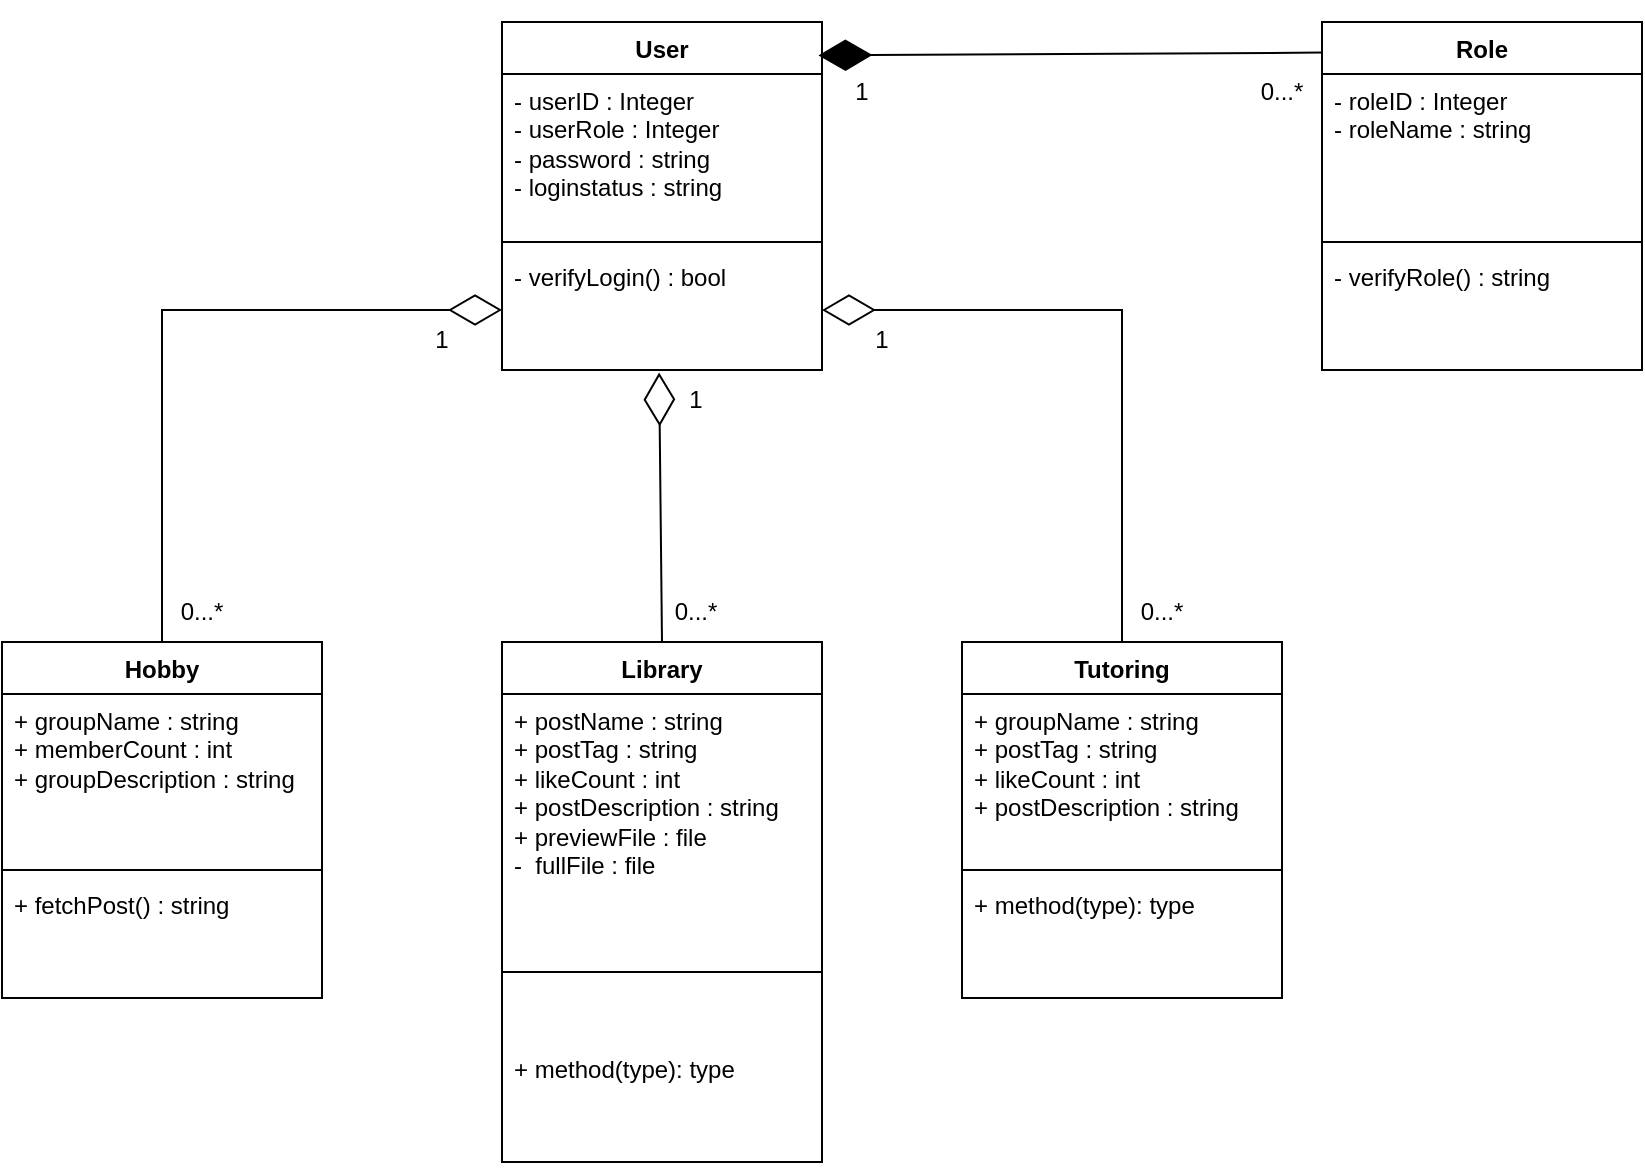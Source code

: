 <mxfile version="22.1.18" type="github">
  <diagram id="C5RBs43oDa-KdzZeNtuy" name="Page-1">
    <mxGraphModel dx="1593" dy="700" grid="1" gridSize="10" guides="1" tooltips="1" connect="1" arrows="1" fold="1" page="1" pageScale="1" pageWidth="1654" pageHeight="1169" background="none" math="0" shadow="0">
      <root>
        <mxCell id="WIyWlLk6GJQsqaUBKTNV-0" />
        <mxCell id="WIyWlLk6GJQsqaUBKTNV-1" parent="WIyWlLk6GJQsqaUBKTNV-0" />
        <mxCell id="5HFoWEPTtmGv_rLIq5a8-11" value="Hobby" style="swimlane;fontStyle=1;align=center;verticalAlign=top;childLayout=stackLayout;horizontal=1;startSize=26;horizontalStack=0;resizeParent=1;resizeParentMax=0;resizeLast=0;collapsible=1;marginBottom=0;whiteSpace=wrap;html=1;" vertex="1" parent="WIyWlLk6GJQsqaUBKTNV-1">
          <mxGeometry x="510" y="410" width="160" height="178" as="geometry" />
        </mxCell>
        <mxCell id="5HFoWEPTtmGv_rLIq5a8-12" value="+ groupName : string&lt;br style=&quot;border-color: var(--border-color); padding: 0px; margin: 0px;&quot;&gt;+ memberCount : int&lt;br style=&quot;border-color: var(--border-color); padding: 0px; margin: 0px;&quot;&gt;+ groupDescription : string&lt;div style=&quot;border-color: var(--border-color); padding: 0px; margin: 0px;&quot;&gt;&lt;br style=&quot;border-color: var(--border-color); padding: 0px; margin: 0px;&quot;&gt;&lt;/div&gt;" style="text;strokeColor=none;fillColor=none;align=left;verticalAlign=top;spacingLeft=4;spacingRight=4;overflow=hidden;rotatable=0;points=[[0,0.5],[1,0.5]];portConstraint=eastwest;whiteSpace=wrap;html=1;" vertex="1" parent="5HFoWEPTtmGv_rLIq5a8-11">
          <mxGeometry y="26" width="160" height="84" as="geometry" />
        </mxCell>
        <mxCell id="5HFoWEPTtmGv_rLIq5a8-13" value="" style="line;strokeWidth=1;fillColor=none;align=left;verticalAlign=middle;spacingTop=-1;spacingLeft=3;spacingRight=3;rotatable=0;labelPosition=right;points=[];portConstraint=eastwest;strokeColor=inherit;" vertex="1" parent="5HFoWEPTtmGv_rLIq5a8-11">
          <mxGeometry y="110" width="160" height="8" as="geometry" />
        </mxCell>
        <mxCell id="5HFoWEPTtmGv_rLIq5a8-14" value="+ fetchPost() : string" style="text;strokeColor=none;fillColor=none;align=left;verticalAlign=top;spacingLeft=4;spacingRight=4;overflow=hidden;rotatable=0;points=[[0,0.5],[1,0.5]];portConstraint=eastwest;whiteSpace=wrap;html=1;" vertex="1" parent="5HFoWEPTtmGv_rLIq5a8-11">
          <mxGeometry y="118" width="160" height="60" as="geometry" />
        </mxCell>
        <mxCell id="5HFoWEPTtmGv_rLIq5a8-15" value="Library" style="swimlane;fontStyle=1;align=center;verticalAlign=top;childLayout=stackLayout;horizontal=1;startSize=26;horizontalStack=0;resizeParent=1;resizeParentMax=0;resizeLast=0;collapsible=1;marginBottom=0;whiteSpace=wrap;html=1;" vertex="1" parent="WIyWlLk6GJQsqaUBKTNV-1">
          <mxGeometry x="760" y="410" width="160" height="260" as="geometry" />
        </mxCell>
        <mxCell id="5HFoWEPTtmGv_rLIq5a8-16" value="+ postName : string&lt;br&gt;+ postTag : string&lt;br style=&quot;border-color: var(--border-color); padding: 0px; margin: 0px;&quot;&gt;+ likeCount : int&lt;br style=&quot;border-color: var(--border-color); padding: 0px; margin: 0px;&quot;&gt;+ postDescription : string&lt;div style=&quot;border-color: var(--border-color); padding: 0px; margin: 0px;&quot;&gt;+ previewFile : file&lt;/div&gt;&lt;div style=&quot;border-color: var(--border-color); padding: 0px; margin: 0px;&quot;&gt;-&amp;nbsp; fullFile : file&lt;/div&gt;" style="text;strokeColor=none;fillColor=none;align=left;verticalAlign=top;spacingLeft=4;spacingRight=4;overflow=hidden;rotatable=0;points=[[0,0.5],[1,0.5]];portConstraint=eastwest;whiteSpace=wrap;html=1;" vertex="1" parent="5HFoWEPTtmGv_rLIq5a8-15">
          <mxGeometry y="26" width="160" height="104" as="geometry" />
        </mxCell>
        <mxCell id="5HFoWEPTtmGv_rLIq5a8-17" value="" style="line;strokeWidth=1;fillColor=none;align=left;verticalAlign=middle;spacingTop=-1;spacingLeft=3;spacingRight=3;rotatable=0;labelPosition=right;points=[];portConstraint=eastwest;strokeColor=inherit;" vertex="1" parent="5HFoWEPTtmGv_rLIq5a8-15">
          <mxGeometry y="130" width="160" height="70" as="geometry" />
        </mxCell>
        <mxCell id="5HFoWEPTtmGv_rLIq5a8-18" value="+ method(type): type" style="text;strokeColor=none;fillColor=none;align=left;verticalAlign=top;spacingLeft=4;spacingRight=4;overflow=hidden;rotatable=0;points=[[0,0.5],[1,0.5]];portConstraint=eastwest;whiteSpace=wrap;html=1;" vertex="1" parent="5HFoWEPTtmGv_rLIq5a8-15">
          <mxGeometry y="200" width="160" height="60" as="geometry" />
        </mxCell>
        <mxCell id="5HFoWEPTtmGv_rLIq5a8-19" value="Tutoring" style="swimlane;fontStyle=1;align=center;verticalAlign=top;childLayout=stackLayout;horizontal=1;startSize=26;horizontalStack=0;resizeParent=1;resizeParentMax=0;resizeLast=0;collapsible=1;marginBottom=0;whiteSpace=wrap;html=1;" vertex="1" parent="WIyWlLk6GJQsqaUBKTNV-1">
          <mxGeometry x="990" y="410" width="160" height="178" as="geometry" />
        </mxCell>
        <mxCell id="5HFoWEPTtmGv_rLIq5a8-20" value="+ groupName : string&lt;br&gt;+ postTag : string&lt;br style=&quot;border-color: var(--border-color); padding: 0px; margin: 0px;&quot;&gt;+ likeCount : int&lt;br style=&quot;border-color: var(--border-color); padding: 0px; margin: 0px;&quot;&gt;+ postDescription : string&lt;div style=&quot;border-color: var(--border-color); padding: 0px; margin: 0px;&quot;&gt;&lt;br style=&quot;border-color: var(--border-color); padding: 0px; margin: 0px;&quot;&gt;&lt;/div&gt;" style="text;strokeColor=none;fillColor=none;align=left;verticalAlign=top;spacingLeft=4;spacingRight=4;overflow=hidden;rotatable=0;points=[[0,0.5],[1,0.5]];portConstraint=eastwest;whiteSpace=wrap;html=1;" vertex="1" parent="5HFoWEPTtmGv_rLIq5a8-19">
          <mxGeometry y="26" width="160" height="84" as="geometry" />
        </mxCell>
        <mxCell id="5HFoWEPTtmGv_rLIq5a8-21" value="" style="line;strokeWidth=1;fillColor=none;align=left;verticalAlign=middle;spacingTop=-1;spacingLeft=3;spacingRight=3;rotatable=0;labelPosition=right;points=[];portConstraint=eastwest;strokeColor=inherit;" vertex="1" parent="5HFoWEPTtmGv_rLIq5a8-19">
          <mxGeometry y="110" width="160" height="8" as="geometry" />
        </mxCell>
        <mxCell id="5HFoWEPTtmGv_rLIq5a8-22" value="+ method(type): type" style="text;strokeColor=none;fillColor=none;align=left;verticalAlign=top;spacingLeft=4;spacingRight=4;overflow=hidden;rotatable=0;points=[[0,0.5],[1,0.5]];portConstraint=eastwest;whiteSpace=wrap;html=1;" vertex="1" parent="5HFoWEPTtmGv_rLIq5a8-19">
          <mxGeometry y="118" width="160" height="60" as="geometry" />
        </mxCell>
        <mxCell id="5HFoWEPTtmGv_rLIq5a8-23" value="User" style="swimlane;fontStyle=1;align=center;verticalAlign=top;childLayout=stackLayout;horizontal=1;startSize=26;horizontalStack=0;resizeParent=1;resizeParentMax=0;resizeLast=0;collapsible=1;marginBottom=0;whiteSpace=wrap;html=1;" vertex="1" parent="WIyWlLk6GJQsqaUBKTNV-1">
          <mxGeometry x="760" y="100" width="160" height="174" as="geometry" />
        </mxCell>
        <mxCell id="5HFoWEPTtmGv_rLIq5a8-24" value="- userID : Integer&lt;br&gt;- userRole : Integer&lt;br&gt;- password : string&lt;br&gt;- loginstatus : string" style="text;strokeColor=none;fillColor=none;align=left;verticalAlign=top;spacingLeft=4;spacingRight=4;overflow=hidden;rotatable=0;points=[[0,0.5],[1,0.5]];portConstraint=eastwest;whiteSpace=wrap;html=1;" vertex="1" parent="5HFoWEPTtmGv_rLIq5a8-23">
          <mxGeometry y="26" width="160" height="80" as="geometry" />
        </mxCell>
        <mxCell id="5HFoWEPTtmGv_rLIq5a8-25" value="" style="line;strokeWidth=1;fillColor=none;align=left;verticalAlign=middle;spacingTop=-1;spacingLeft=3;spacingRight=3;rotatable=0;labelPosition=right;points=[];portConstraint=eastwest;strokeColor=inherit;" vertex="1" parent="5HFoWEPTtmGv_rLIq5a8-23">
          <mxGeometry y="106" width="160" height="8" as="geometry" />
        </mxCell>
        <mxCell id="5HFoWEPTtmGv_rLIq5a8-26" value="- verifyLogin() : bool" style="text;strokeColor=none;fillColor=none;align=left;verticalAlign=top;spacingLeft=4;spacingRight=4;overflow=hidden;rotatable=0;points=[[0,0.5],[1,0.5]];portConstraint=eastwest;whiteSpace=wrap;html=1;" vertex="1" parent="5HFoWEPTtmGv_rLIq5a8-23">
          <mxGeometry y="114" width="160" height="60" as="geometry" />
        </mxCell>
        <mxCell id="5HFoWEPTtmGv_rLIq5a8-27" value="Role" style="swimlane;fontStyle=1;align=center;verticalAlign=top;childLayout=stackLayout;horizontal=1;startSize=26;horizontalStack=0;resizeParent=1;resizeParentMax=0;resizeLast=0;collapsible=1;marginBottom=0;whiteSpace=wrap;html=1;" vertex="1" parent="WIyWlLk6GJQsqaUBKTNV-1">
          <mxGeometry x="1170" y="100" width="160" height="174" as="geometry" />
        </mxCell>
        <mxCell id="5HFoWEPTtmGv_rLIq5a8-28" value="- roleID : Integer&lt;br&gt;- roleName : string" style="text;strokeColor=none;fillColor=none;align=left;verticalAlign=top;spacingLeft=4;spacingRight=4;overflow=hidden;rotatable=0;points=[[0,0.5],[1,0.5]];portConstraint=eastwest;whiteSpace=wrap;html=1;" vertex="1" parent="5HFoWEPTtmGv_rLIq5a8-27">
          <mxGeometry y="26" width="160" height="80" as="geometry" />
        </mxCell>
        <mxCell id="5HFoWEPTtmGv_rLIq5a8-29" value="" style="line;strokeWidth=1;fillColor=none;align=left;verticalAlign=middle;spacingTop=-1;spacingLeft=3;spacingRight=3;rotatable=0;labelPosition=right;points=[];portConstraint=eastwest;strokeColor=inherit;" vertex="1" parent="5HFoWEPTtmGv_rLIq5a8-27">
          <mxGeometry y="106" width="160" height="8" as="geometry" />
        </mxCell>
        <mxCell id="5HFoWEPTtmGv_rLIq5a8-30" value="- verifyRole() : string" style="text;strokeColor=none;fillColor=none;align=left;verticalAlign=top;spacingLeft=4;spacingRight=4;overflow=hidden;rotatable=0;points=[[0,0.5],[1,0.5]];portConstraint=eastwest;whiteSpace=wrap;html=1;" vertex="1" parent="5HFoWEPTtmGv_rLIq5a8-27">
          <mxGeometry y="114" width="160" height="60" as="geometry" />
        </mxCell>
        <mxCell id="5HFoWEPTtmGv_rLIq5a8-31" value="" style="endArrow=diamondThin;endFill=1;endSize=24;html=1;rounded=0;exitX=0.002;exitY=0.088;exitDx=0;exitDy=0;exitPerimeter=0;entryX=0.989;entryY=0.096;entryDx=0;entryDy=0;entryPerimeter=0;" edge="1" parent="WIyWlLk6GJQsqaUBKTNV-1" source="5HFoWEPTtmGv_rLIq5a8-27" target="5HFoWEPTtmGv_rLIq5a8-23">
          <mxGeometry width="160" relative="1" as="geometry">
            <mxPoint x="990" y="80" as="sourcePoint" />
            <mxPoint x="1150" y="80" as="targetPoint" />
          </mxGeometry>
        </mxCell>
        <mxCell id="5HFoWEPTtmGv_rLIq5a8-37" value="" style="endArrow=diamondThin;endFill=0;endSize=24;html=1;rounded=0;exitX=0.5;exitY=0;exitDx=0;exitDy=0;entryX=0;entryY=0.5;entryDx=0;entryDy=0;edgeStyle=orthogonalEdgeStyle;" edge="1" parent="WIyWlLk6GJQsqaUBKTNV-1" source="5HFoWEPTtmGv_rLIq5a8-11" target="5HFoWEPTtmGv_rLIq5a8-26">
          <mxGeometry width="160" relative="1" as="geometry">
            <mxPoint x="550" y="320" as="sourcePoint" />
            <mxPoint x="710" y="320" as="targetPoint" />
          </mxGeometry>
        </mxCell>
        <mxCell id="5HFoWEPTtmGv_rLIq5a8-38" value="" style="endArrow=diamondThin;endFill=0;endSize=24;html=1;rounded=0;exitX=0.5;exitY=0;exitDx=0;exitDy=0;entryX=0.491;entryY=1.021;entryDx=0;entryDy=0;entryPerimeter=0;" edge="1" parent="WIyWlLk6GJQsqaUBKTNV-1" source="5HFoWEPTtmGv_rLIq5a8-15" target="5HFoWEPTtmGv_rLIq5a8-26">
          <mxGeometry width="160" relative="1" as="geometry">
            <mxPoint x="770" y="360" as="sourcePoint" />
            <mxPoint x="930" y="360" as="targetPoint" />
          </mxGeometry>
        </mxCell>
        <mxCell id="5HFoWEPTtmGv_rLIq5a8-39" value="" style="endArrow=diamondThin;endFill=0;endSize=24;html=1;rounded=0;exitX=0.5;exitY=0;exitDx=0;exitDy=0;entryX=1;entryY=0.5;entryDx=0;entryDy=0;edgeStyle=orthogonalEdgeStyle;" edge="1" parent="WIyWlLk6GJQsqaUBKTNV-1" source="5HFoWEPTtmGv_rLIq5a8-19" target="5HFoWEPTtmGv_rLIq5a8-26">
          <mxGeometry width="160" relative="1" as="geometry">
            <mxPoint x="1020" y="370" as="sourcePoint" />
            <mxPoint x="970" y="280" as="targetPoint" />
          </mxGeometry>
        </mxCell>
        <mxCell id="5HFoWEPTtmGv_rLIq5a8-40" value="0...*" style="text;html=1;strokeColor=none;fillColor=none;align=center;verticalAlign=middle;whiteSpace=wrap;rounded=0;" vertex="1" parent="WIyWlLk6GJQsqaUBKTNV-1">
          <mxGeometry x="580" y="380" width="60" height="30" as="geometry" />
        </mxCell>
        <mxCell id="5HFoWEPTtmGv_rLIq5a8-41" value="0...*" style="text;html=1;strokeColor=none;fillColor=none;align=center;verticalAlign=middle;whiteSpace=wrap;rounded=0;" vertex="1" parent="WIyWlLk6GJQsqaUBKTNV-1">
          <mxGeometry x="827" y="380" width="60" height="30" as="geometry" />
        </mxCell>
        <mxCell id="5HFoWEPTtmGv_rLIq5a8-42" value="0...*" style="text;html=1;strokeColor=none;fillColor=none;align=center;verticalAlign=middle;whiteSpace=wrap;rounded=0;" vertex="1" parent="WIyWlLk6GJQsqaUBKTNV-1">
          <mxGeometry x="1060" y="380" width="60" height="30" as="geometry" />
        </mxCell>
        <mxCell id="5HFoWEPTtmGv_rLIq5a8-43" value="0...*" style="text;html=1;strokeColor=none;fillColor=none;align=center;verticalAlign=middle;whiteSpace=wrap;rounded=0;" vertex="1" parent="WIyWlLk6GJQsqaUBKTNV-1">
          <mxGeometry x="1120" y="120" width="60" height="30" as="geometry" />
        </mxCell>
        <mxCell id="5HFoWEPTtmGv_rLIq5a8-44" value="1" style="text;html=1;strokeColor=none;fillColor=none;align=center;verticalAlign=middle;whiteSpace=wrap;rounded=0;" vertex="1" parent="WIyWlLk6GJQsqaUBKTNV-1">
          <mxGeometry x="700" y="244" width="60" height="30" as="geometry" />
        </mxCell>
        <mxCell id="5HFoWEPTtmGv_rLIq5a8-45" value="1" style="text;html=1;strokeColor=none;fillColor=none;align=center;verticalAlign=middle;whiteSpace=wrap;rounded=0;" vertex="1" parent="WIyWlLk6GJQsqaUBKTNV-1">
          <mxGeometry x="827" y="274" width="60" height="30" as="geometry" />
        </mxCell>
        <mxCell id="5HFoWEPTtmGv_rLIq5a8-46" value="1" style="text;html=1;strokeColor=none;fillColor=none;align=center;verticalAlign=middle;whiteSpace=wrap;rounded=0;" vertex="1" parent="WIyWlLk6GJQsqaUBKTNV-1">
          <mxGeometry x="920" y="244" width="60" height="30" as="geometry" />
        </mxCell>
        <mxCell id="5HFoWEPTtmGv_rLIq5a8-47" value="1" style="text;html=1;strokeColor=none;fillColor=none;align=center;verticalAlign=middle;whiteSpace=wrap;rounded=0;" vertex="1" parent="WIyWlLk6GJQsqaUBKTNV-1">
          <mxGeometry x="910" y="120" width="60" height="30" as="geometry" />
        </mxCell>
      </root>
    </mxGraphModel>
  </diagram>
</mxfile>
